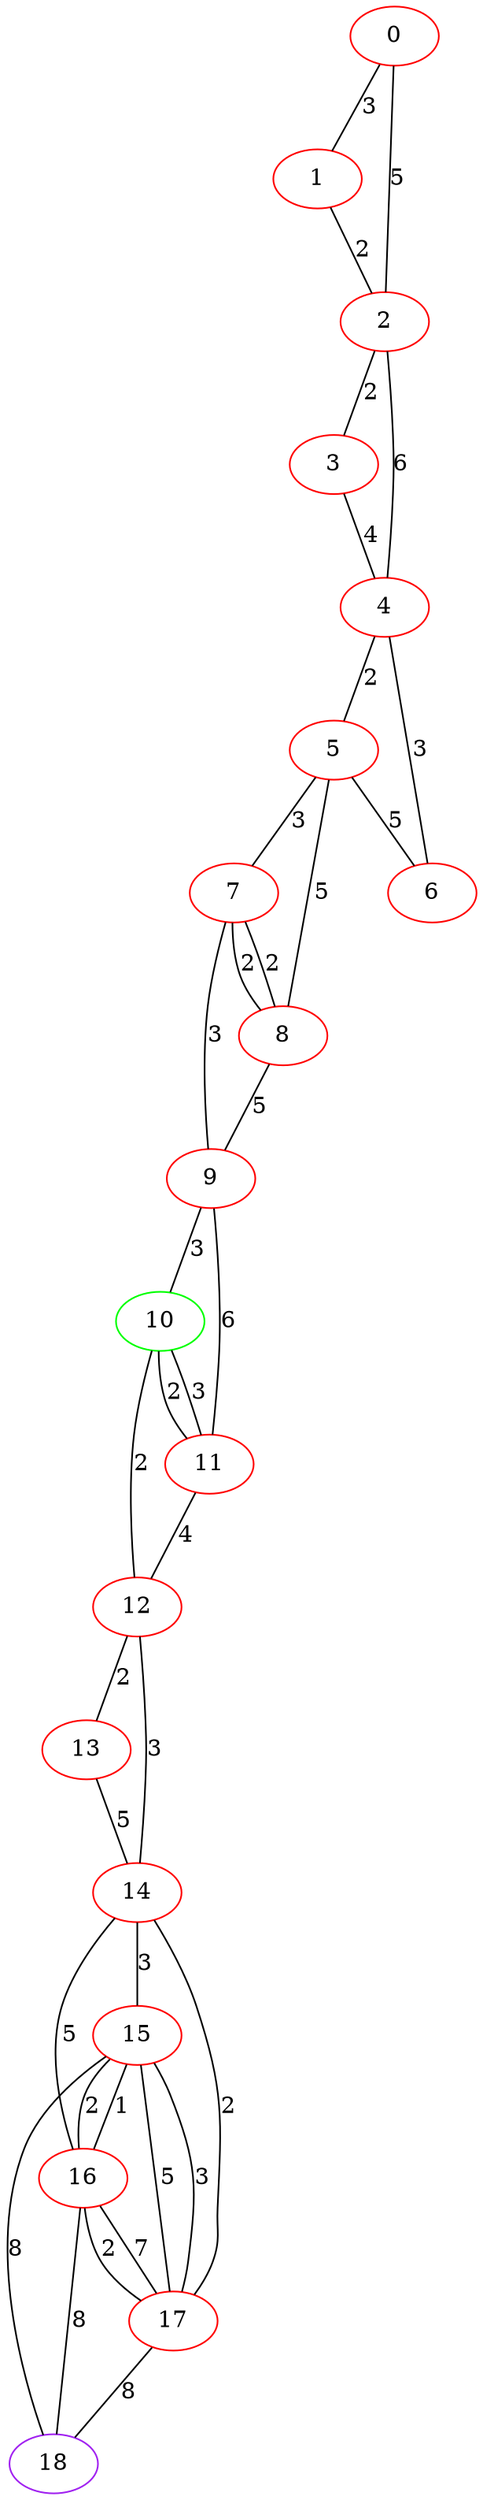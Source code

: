 graph "" {
0 [color=red, weight=1];
1 [color=red, weight=1];
2 [color=red, weight=1];
3 [color=red, weight=1];
4 [color=red, weight=1];
5 [color=red, weight=1];
6 [color=red, weight=1];
7 [color=red, weight=1];
8 [color=red, weight=1];
9 [color=red, weight=1];
10 [color=green, weight=2];
11 [color=red, weight=1];
12 [color=red, weight=1];
13 [color=red, weight=1];
14 [color=red, weight=1];
15 [color=red, weight=1];
16 [color=red, weight=1];
17 [color=red, weight=1];
18 [color=purple, weight=4];
0 -- 1  [key=0, label=3];
0 -- 2  [key=0, label=5];
1 -- 2  [key=0, label=2];
2 -- 3  [key=0, label=2];
2 -- 4  [key=0, label=6];
3 -- 4  [key=0, label=4];
4 -- 5  [key=0, label=2];
4 -- 6  [key=0, label=3];
5 -- 8  [key=0, label=5];
5 -- 6  [key=0, label=5];
5 -- 7  [key=0, label=3];
7 -- 8  [key=0, label=2];
7 -- 8  [key=1, label=2];
7 -- 9  [key=0, label=3];
8 -- 9  [key=0, label=5];
9 -- 10  [key=0, label=3];
9 -- 11  [key=0, label=6];
10 -- 11  [key=0, label=2];
10 -- 11  [key=1, label=3];
10 -- 12  [key=0, label=2];
11 -- 12  [key=0, label=4];
12 -- 13  [key=0, label=2];
12 -- 14  [key=0, label=3];
13 -- 14  [key=0, label=5];
14 -- 16  [key=0, label=5];
14 -- 17  [key=0, label=2];
14 -- 15  [key=0, label=3];
15 -- 16  [key=0, label=2];
15 -- 16  [key=1, label=1];
15 -- 17  [key=0, label=5];
15 -- 17  [key=1, label=3];
15 -- 18  [key=0, label=8];
16 -- 17  [key=0, label=7];
16 -- 17  [key=1, label=2];
16 -- 18  [key=0, label=8];
17 -- 18  [key=0, label=8];
}
